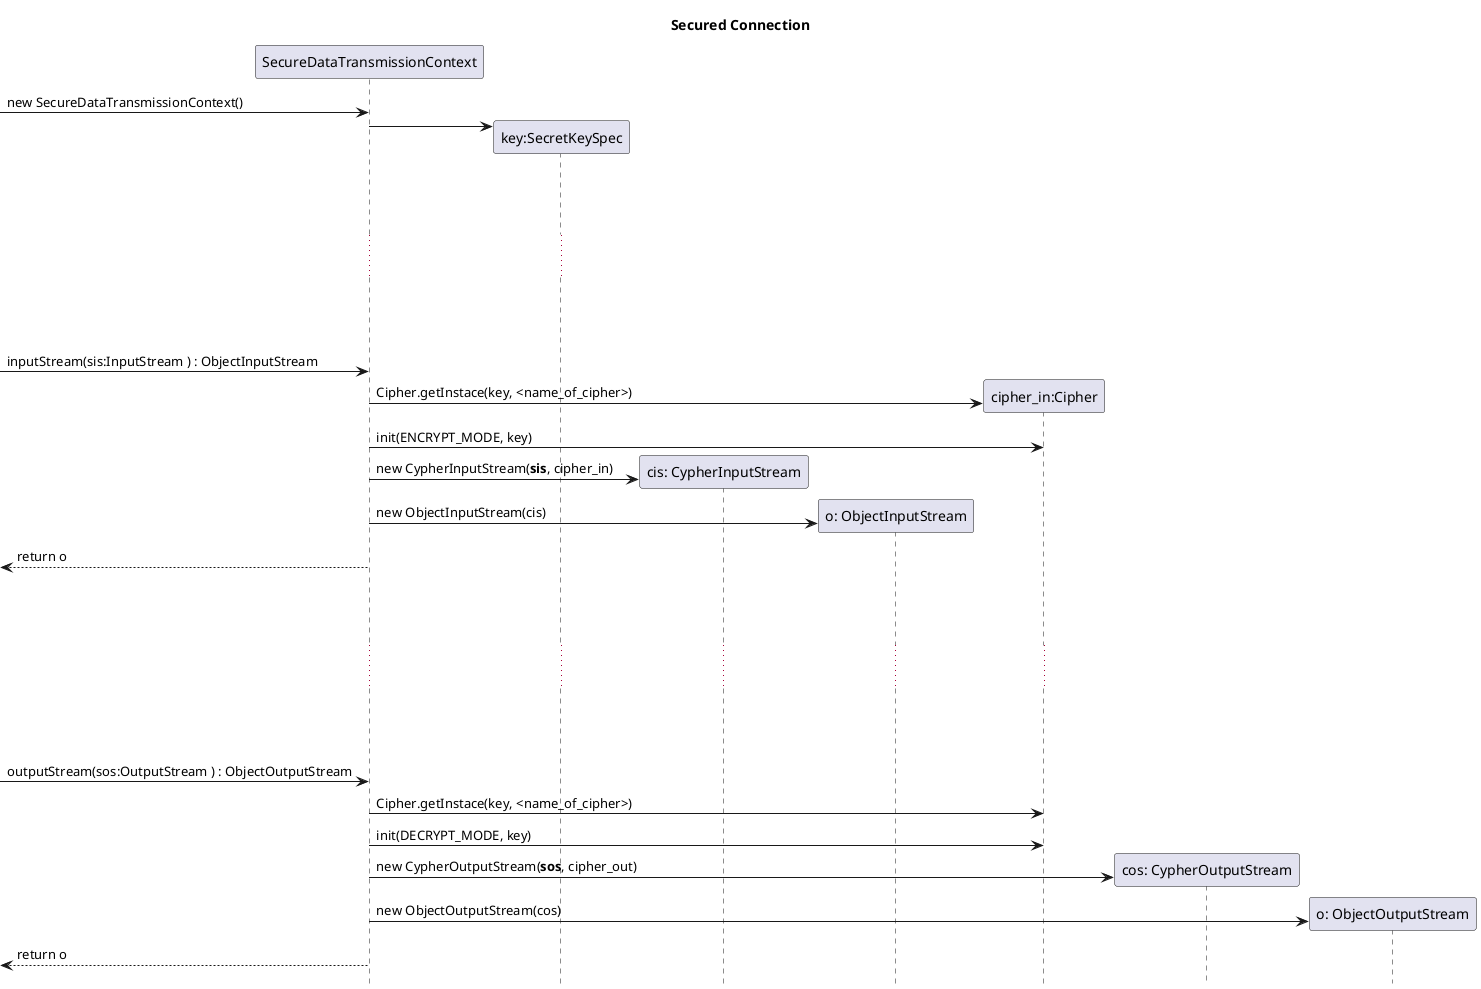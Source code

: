 @startuml us06.1_design_sdtc.png

title Secured Connection

hide footbox
participant SecureDataTransmissionContext

create SecureDataTransmissionContext
    [->SecureDataTransmissionContext: new SecureDataTransmissionContext()
    create "key:SecretKeySpec" as SecretKeySpec
    SecureDataTransmissionContext->SecretKeySpec

||70||
... ...
||70||
[-> SecureDataTransmissionContext : inputStream(sis:InputStream ) : ObjectInputStream
create "cipher_in:Cipher" as Cipher
    SecureDataTransmissionContext->"cipher_in:Cipher" as Cipher: Cipher.getInstace(key, <name_of_cipher>)
    SecureDataTransmissionContext->"cipher_in:Cipher" as Cipher: init(ENCRYPT_MODE, key)
create "cis: CypherInputStream" as CypherInputStream
    SecureDataTransmissionContext -> CypherInputStream :new CypherInputStream(<b>sis</b>, cipher_in)
create "o: ObjectInputStream" as ObjectInputStream
    SecureDataTransmissionContext -> ObjectInputStream :new ObjectInputStream(cis)
[<-- SecureDataTransmissionContext: return o
||70||
... ...
||70||

[-> SecureDataTransmissionContext : outputStream(sos:OutputStream ) : ObjectOutputStream
create "cipher_out:Cipher" as Cipher
    SecureDataTransmissionContext->"cipher_out:Cipher" as Cipher: Cipher.getInstace(key, <name_of_cipher>)
    SecureDataTransmissionContext->"cipher_out:Cipher" as Cipher: init(DECRYPT_MODE, key)
create "cos: CypherOutputStream" as CypherOutputStream
    SecureDataTransmissionContext -> CypherOutputStream :new CypherOutputStream(<b>sos</b>, cipher_out)
create "o: ObjectOutputStream" as ObjectOutputStream
    SecureDataTransmissionContext -> ObjectOutputStream :new ObjectOutputStream(cos)
[<-- SecureDataTransmissionContext: return o

@enduml